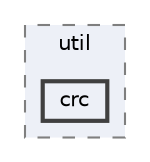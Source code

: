 digraph "crc"
{
 // LATEX_PDF_SIZE
  bgcolor="transparent";
  edge [fontname=Helvetica,fontsize=10,labelfontname=Helvetica,labelfontsize=10];
  node [fontname=Helvetica,fontsize=10,shape=box,height=0.2,width=0.4];
  compound=true
  subgraph clusterdir_32c52d192ab7c53d1c5f75b00cf624b1 {
    graph [ bgcolor="#edf0f7", pencolor="grey50", label="util", fontname=Helvetica,fontsize=10 style="filled,dashed", URL="dir_32c52d192ab7c53d1c5f75b00cf624b1.html",tooltip=""]
  dir_1920ea29629e5d6df1bcef215d424fa8 [label="crc", fillcolor="#edf0f7", color="grey25", style="filled,bold", URL="dir_1920ea29629e5d6df1bcef215d424fa8.html",tooltip=""];
  }
}
